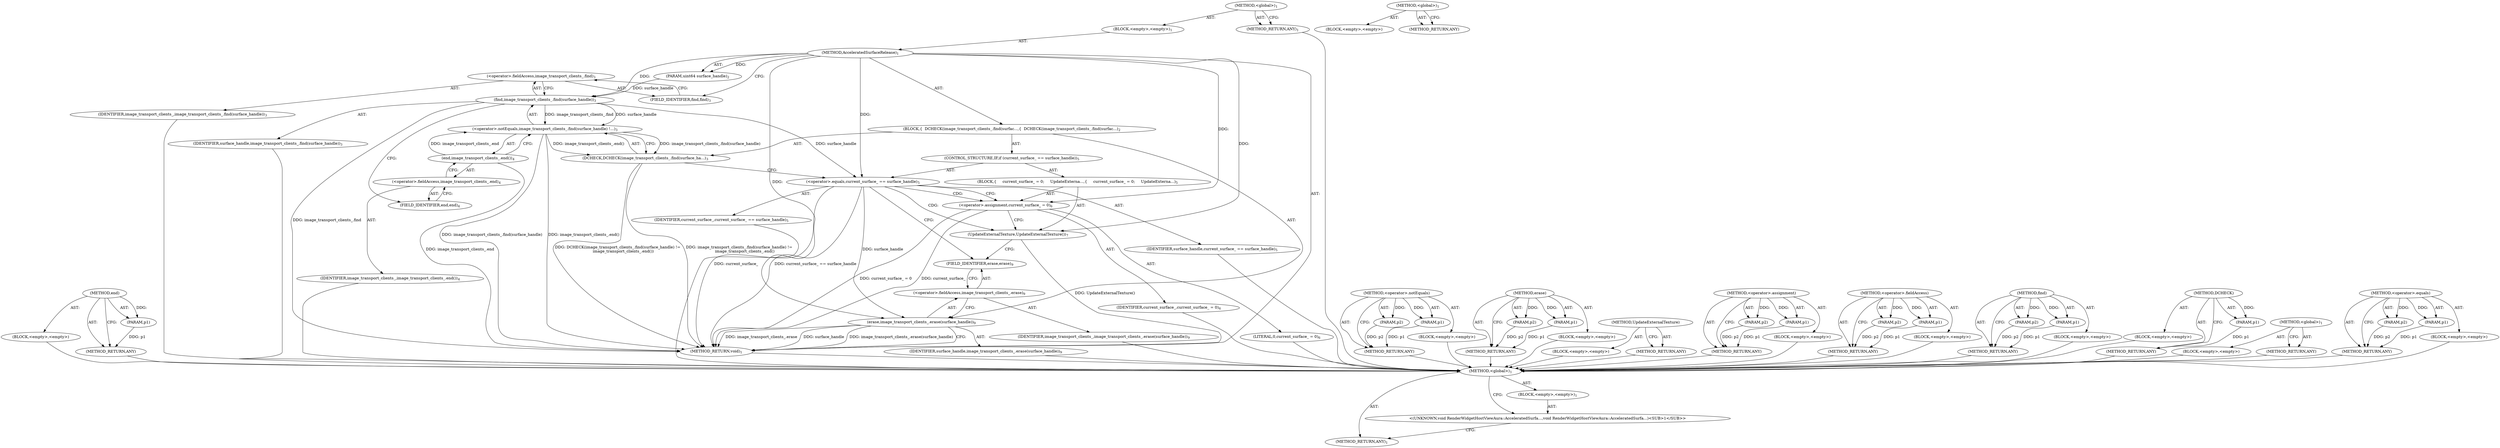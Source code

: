 digraph "&lt;global&gt;" {
vulnerable_74 [label=<(METHOD,end)>];
vulnerable_75 [label=<(PARAM,p1)>];
vulnerable_76 [label=<(BLOCK,&lt;empty&gt;,&lt;empty&gt;)>];
vulnerable_77 [label=<(METHOD_RETURN,ANY)>];
vulnerable_6 [label=<(METHOD,&lt;global&gt;)<SUB>1</SUB>>];
vulnerable_7 [label=<(BLOCK,&lt;empty&gt;,&lt;empty&gt;)<SUB>1</SUB>>];
vulnerable_8 [label=<(METHOD,AcceleratedSurfaceRelease)<SUB>1</SUB>>];
vulnerable_9 [label=<(PARAM,uint64 surface_handle)<SUB>2</SUB>>];
vulnerable_10 [label=<(BLOCK,{
  DCHECK(image_transport_clients_.find(surfac...,{
  DCHECK(image_transport_clients_.find(surfac...)<SUB>2</SUB>>];
vulnerable_11 [label=<(DCHECK,DCHECK(image_transport_clients_.find(surface_ha...)<SUB>3</SUB>>];
vulnerable_12 [label=<(&lt;operator&gt;.notEquals,image_transport_clients_.find(surface_handle) !...)<SUB>3</SUB>>];
vulnerable_13 [label=<(find,image_transport_clients_.find(surface_handle))<SUB>3</SUB>>];
vulnerable_14 [label=<(&lt;operator&gt;.fieldAccess,image_transport_clients_.find)<SUB>3</SUB>>];
vulnerable_15 [label=<(IDENTIFIER,image_transport_clients_,image_transport_clients_.find(surface_handle))<SUB>3</SUB>>];
vulnerable_16 [label=<(FIELD_IDENTIFIER,find,find)<SUB>3</SUB>>];
vulnerable_17 [label=<(IDENTIFIER,surface_handle,image_transport_clients_.find(surface_handle))<SUB>3</SUB>>];
vulnerable_18 [label=<(end,image_transport_clients_.end())<SUB>4</SUB>>];
vulnerable_19 [label=<(&lt;operator&gt;.fieldAccess,image_transport_clients_.end)<SUB>4</SUB>>];
vulnerable_20 [label=<(IDENTIFIER,image_transport_clients_,image_transport_clients_.end())<SUB>4</SUB>>];
vulnerable_21 [label=<(FIELD_IDENTIFIER,end,end)<SUB>4</SUB>>];
vulnerable_22 [label=<(CONTROL_STRUCTURE,IF,if (current_surface_ == surface_handle))<SUB>5</SUB>>];
vulnerable_23 [label=<(&lt;operator&gt;.equals,current_surface_ == surface_handle)<SUB>5</SUB>>];
vulnerable_24 [label=<(IDENTIFIER,current_surface_,current_surface_ == surface_handle)<SUB>5</SUB>>];
vulnerable_25 [label=<(IDENTIFIER,surface_handle,current_surface_ == surface_handle)<SUB>5</SUB>>];
vulnerable_26 [label=<(BLOCK,{
     current_surface_ = 0;
     UpdateExterna...,{
     current_surface_ = 0;
     UpdateExterna...)<SUB>5</SUB>>];
vulnerable_27 [label=<(&lt;operator&gt;.assignment,current_surface_ = 0)<SUB>6</SUB>>];
vulnerable_28 [label=<(IDENTIFIER,current_surface_,current_surface_ = 0)<SUB>6</SUB>>];
vulnerable_29 [label=<(LITERAL,0,current_surface_ = 0)<SUB>6</SUB>>];
vulnerable_30 [label=<(UpdateExternalTexture,UpdateExternalTexture())<SUB>7</SUB>>];
vulnerable_31 [label=<(erase,image_transport_clients_.erase(surface_handle))<SUB>9</SUB>>];
vulnerable_32 [label=<(&lt;operator&gt;.fieldAccess,image_transport_clients_.erase)<SUB>9</SUB>>];
vulnerable_33 [label=<(IDENTIFIER,image_transport_clients_,image_transport_clients_.erase(surface_handle))<SUB>9</SUB>>];
vulnerable_34 [label=<(FIELD_IDENTIFIER,erase,erase)<SUB>9</SUB>>];
vulnerable_35 [label=<(IDENTIFIER,surface_handle,image_transport_clients_.erase(surface_handle))<SUB>9</SUB>>];
vulnerable_36 [label=<(METHOD_RETURN,void)<SUB>1</SUB>>];
vulnerable_38 [label=<(METHOD_RETURN,ANY)<SUB>1</SUB>>];
vulnerable_59 [label=<(METHOD,&lt;operator&gt;.notEquals)>];
vulnerable_60 [label=<(PARAM,p1)>];
vulnerable_61 [label=<(PARAM,p2)>];
vulnerable_62 [label=<(BLOCK,&lt;empty&gt;,&lt;empty&gt;)>];
vulnerable_63 [label=<(METHOD_RETURN,ANY)>];
vulnerable_91 [label=<(METHOD,erase)>];
vulnerable_92 [label=<(PARAM,p1)>];
vulnerable_93 [label=<(PARAM,p2)>];
vulnerable_94 [label=<(BLOCK,&lt;empty&gt;,&lt;empty&gt;)>];
vulnerable_95 [label=<(METHOD_RETURN,ANY)>];
vulnerable_88 [label=<(METHOD,UpdateExternalTexture)>];
vulnerable_89 [label=<(BLOCK,&lt;empty&gt;,&lt;empty&gt;)>];
vulnerable_90 [label=<(METHOD_RETURN,ANY)>];
vulnerable_83 [label=<(METHOD,&lt;operator&gt;.assignment)>];
vulnerable_84 [label=<(PARAM,p1)>];
vulnerable_85 [label=<(PARAM,p2)>];
vulnerable_86 [label=<(BLOCK,&lt;empty&gt;,&lt;empty&gt;)>];
vulnerable_87 [label=<(METHOD_RETURN,ANY)>];
vulnerable_69 [label=<(METHOD,&lt;operator&gt;.fieldAccess)>];
vulnerable_70 [label=<(PARAM,p1)>];
vulnerable_71 [label=<(PARAM,p2)>];
vulnerable_72 [label=<(BLOCK,&lt;empty&gt;,&lt;empty&gt;)>];
vulnerable_73 [label=<(METHOD_RETURN,ANY)>];
vulnerable_64 [label=<(METHOD,find)>];
vulnerable_65 [label=<(PARAM,p1)>];
vulnerable_66 [label=<(PARAM,p2)>];
vulnerable_67 [label=<(BLOCK,&lt;empty&gt;,&lt;empty&gt;)>];
vulnerable_68 [label=<(METHOD_RETURN,ANY)>];
vulnerable_55 [label=<(METHOD,DCHECK)>];
vulnerable_56 [label=<(PARAM,p1)>];
vulnerable_57 [label=<(BLOCK,&lt;empty&gt;,&lt;empty&gt;)>];
vulnerable_58 [label=<(METHOD_RETURN,ANY)>];
vulnerable_49 [label=<(METHOD,&lt;global&gt;)<SUB>1</SUB>>];
vulnerable_50 [label=<(BLOCK,&lt;empty&gt;,&lt;empty&gt;)>];
vulnerable_51 [label=<(METHOD_RETURN,ANY)>];
vulnerable_78 [label=<(METHOD,&lt;operator&gt;.equals)>];
vulnerable_79 [label=<(PARAM,p1)>];
vulnerable_80 [label=<(PARAM,p2)>];
vulnerable_81 [label=<(BLOCK,&lt;empty&gt;,&lt;empty&gt;)>];
vulnerable_82 [label=<(METHOD_RETURN,ANY)>];
fixed_6 [label=<(METHOD,&lt;global&gt;)<SUB>1</SUB>>];
fixed_7 [label=<(BLOCK,&lt;empty&gt;,&lt;empty&gt;)<SUB>1</SUB>>];
fixed_8 [label="<(UNKNOWN,void RenderWidgetHostViewAura::AcceleratedSurfa...,void RenderWidgetHostViewAura::AcceleratedSurfa...)<SUB>1</SUB>>"];
fixed_9 [label=<(METHOD_RETURN,ANY)<SUB>1</SUB>>];
fixed_14 [label=<(METHOD,&lt;global&gt;)<SUB>1</SUB>>];
fixed_15 [label=<(BLOCK,&lt;empty&gt;,&lt;empty&gt;)>];
fixed_16 [label=<(METHOD_RETURN,ANY)>];
vulnerable_74 -> vulnerable_75  [key=0, label="AST: "];
vulnerable_74 -> vulnerable_75  [key=1, label="DDG: "];
vulnerable_74 -> vulnerable_76  [key=0, label="AST: "];
vulnerable_74 -> vulnerable_77  [key=0, label="AST: "];
vulnerable_74 -> vulnerable_77  [key=1, label="CFG: "];
vulnerable_75 -> vulnerable_77  [key=0, label="DDG: p1"];
vulnerable_76 -> fixed_6  [key=0];
vulnerable_77 -> fixed_6  [key=0];
vulnerable_6 -> vulnerable_7  [key=0, label="AST: "];
vulnerable_6 -> vulnerable_38  [key=0, label="AST: "];
vulnerable_6 -> vulnerable_38  [key=1, label="CFG: "];
vulnerable_7 -> vulnerable_8  [key=0, label="AST: "];
vulnerable_8 -> vulnerable_9  [key=0, label="AST: "];
vulnerable_8 -> vulnerable_9  [key=1, label="DDG: "];
vulnerable_8 -> vulnerable_10  [key=0, label="AST: "];
vulnerable_8 -> vulnerable_36  [key=0, label="AST: "];
vulnerable_8 -> vulnerable_16  [key=0, label="CFG: "];
vulnerable_8 -> vulnerable_31  [key=0, label="DDG: "];
vulnerable_8 -> vulnerable_23  [key=0, label="DDG: "];
vulnerable_8 -> vulnerable_27  [key=0, label="DDG: "];
vulnerable_8 -> vulnerable_30  [key=0, label="DDG: "];
vulnerable_8 -> vulnerable_13  [key=0, label="DDG: "];
vulnerable_9 -> vulnerable_13  [key=0, label="DDG: surface_handle"];
vulnerable_10 -> vulnerable_11  [key=0, label="AST: "];
vulnerable_10 -> vulnerable_22  [key=0, label="AST: "];
vulnerable_10 -> vulnerable_31  [key=0, label="AST: "];
vulnerable_11 -> vulnerable_12  [key=0, label="AST: "];
vulnerable_11 -> vulnerable_23  [key=0, label="CFG: "];
vulnerable_11 -> vulnerable_36  [key=0, label="DDG: image_transport_clients_.find(surface_handle) !=
         image_transport_clients_.end()"];
vulnerable_11 -> vulnerable_36  [key=1, label="DDG: DCHECK(image_transport_clients_.find(surface_handle) !=
         image_transport_clients_.end())"];
vulnerable_12 -> vulnerable_13  [key=0, label="AST: "];
vulnerable_12 -> vulnerable_18  [key=0, label="AST: "];
vulnerable_12 -> vulnerable_11  [key=0, label="CFG: "];
vulnerable_12 -> vulnerable_11  [key=1, label="DDG: image_transport_clients_.find(surface_handle)"];
vulnerable_12 -> vulnerable_11  [key=2, label="DDG: image_transport_clients_.end()"];
vulnerable_12 -> vulnerable_36  [key=0, label="DDG: image_transport_clients_.find(surface_handle)"];
vulnerable_12 -> vulnerable_36  [key=1, label="DDG: image_transport_clients_.end()"];
vulnerable_13 -> vulnerable_14  [key=0, label="AST: "];
vulnerable_13 -> vulnerable_17  [key=0, label="AST: "];
vulnerable_13 -> vulnerable_21  [key=0, label="CFG: "];
vulnerable_13 -> vulnerable_36  [key=0, label="DDG: image_transport_clients_.find"];
vulnerable_13 -> vulnerable_12  [key=0, label="DDG: image_transport_clients_.find"];
vulnerable_13 -> vulnerable_12  [key=1, label="DDG: surface_handle"];
vulnerable_13 -> vulnerable_23  [key=0, label="DDG: surface_handle"];
vulnerable_14 -> vulnerable_15  [key=0, label="AST: "];
vulnerable_14 -> vulnerable_16  [key=0, label="AST: "];
vulnerable_14 -> vulnerable_13  [key=0, label="CFG: "];
vulnerable_15 -> fixed_6  [key=0];
vulnerable_16 -> vulnerable_14  [key=0, label="CFG: "];
vulnerable_17 -> fixed_6  [key=0];
vulnerable_18 -> vulnerable_19  [key=0, label="AST: "];
vulnerable_18 -> vulnerable_12  [key=0, label="CFG: "];
vulnerable_18 -> vulnerable_12  [key=1, label="DDG: image_transport_clients_.end"];
vulnerable_18 -> vulnerable_36  [key=0, label="DDG: image_transport_clients_.end"];
vulnerable_19 -> vulnerable_20  [key=0, label="AST: "];
vulnerable_19 -> vulnerable_21  [key=0, label="AST: "];
vulnerable_19 -> vulnerable_18  [key=0, label="CFG: "];
vulnerable_20 -> fixed_6  [key=0];
vulnerable_21 -> vulnerable_19  [key=0, label="CFG: "];
vulnerable_22 -> vulnerable_23  [key=0, label="AST: "];
vulnerable_22 -> vulnerable_26  [key=0, label="AST: "];
vulnerable_23 -> vulnerable_24  [key=0, label="AST: "];
vulnerable_23 -> vulnerable_25  [key=0, label="AST: "];
vulnerable_23 -> vulnerable_27  [key=0, label="CFG: "];
vulnerable_23 -> vulnerable_27  [key=1, label="CDG: "];
vulnerable_23 -> vulnerable_34  [key=0, label="CFG: "];
vulnerable_23 -> vulnerable_36  [key=0, label="DDG: current_surface_"];
vulnerable_23 -> vulnerable_36  [key=1, label="DDG: current_surface_ == surface_handle"];
vulnerable_23 -> vulnerable_31  [key=0, label="DDG: surface_handle"];
vulnerable_23 -> vulnerable_30  [key=0, label="CDG: "];
vulnerable_24 -> fixed_6  [key=0];
vulnerable_25 -> fixed_6  [key=0];
vulnerable_26 -> vulnerable_27  [key=0, label="AST: "];
vulnerable_26 -> vulnerable_30  [key=0, label="AST: "];
vulnerable_27 -> vulnerable_28  [key=0, label="AST: "];
vulnerable_27 -> vulnerable_29  [key=0, label="AST: "];
vulnerable_27 -> vulnerable_30  [key=0, label="CFG: "];
vulnerable_27 -> vulnerable_36  [key=0, label="DDG: current_surface_"];
vulnerable_27 -> vulnerable_36  [key=1, label="DDG: current_surface_ = 0"];
vulnerable_28 -> fixed_6  [key=0];
vulnerable_29 -> fixed_6  [key=0];
vulnerable_30 -> vulnerable_34  [key=0, label="CFG: "];
vulnerable_30 -> vulnerable_36  [key=0, label="DDG: UpdateExternalTexture()"];
vulnerable_31 -> vulnerable_32  [key=0, label="AST: "];
vulnerable_31 -> vulnerable_35  [key=0, label="AST: "];
vulnerable_31 -> vulnerable_36  [key=0, label="CFG: "];
vulnerable_31 -> vulnerable_36  [key=1, label="DDG: image_transport_clients_.erase"];
vulnerable_31 -> vulnerable_36  [key=2, label="DDG: surface_handle"];
vulnerable_31 -> vulnerable_36  [key=3, label="DDG: image_transport_clients_.erase(surface_handle)"];
vulnerable_32 -> vulnerable_33  [key=0, label="AST: "];
vulnerable_32 -> vulnerable_34  [key=0, label="AST: "];
vulnerable_32 -> vulnerable_31  [key=0, label="CFG: "];
vulnerable_33 -> fixed_6  [key=0];
vulnerable_34 -> vulnerable_32  [key=0, label="CFG: "];
vulnerable_35 -> fixed_6  [key=0];
vulnerable_36 -> fixed_6  [key=0];
vulnerable_38 -> fixed_6  [key=0];
vulnerable_59 -> vulnerable_60  [key=0, label="AST: "];
vulnerable_59 -> vulnerable_60  [key=1, label="DDG: "];
vulnerable_59 -> vulnerable_62  [key=0, label="AST: "];
vulnerable_59 -> vulnerable_61  [key=0, label="AST: "];
vulnerable_59 -> vulnerable_61  [key=1, label="DDG: "];
vulnerable_59 -> vulnerable_63  [key=0, label="AST: "];
vulnerable_59 -> vulnerable_63  [key=1, label="CFG: "];
vulnerable_60 -> vulnerable_63  [key=0, label="DDG: p1"];
vulnerable_61 -> vulnerable_63  [key=0, label="DDG: p2"];
vulnerable_62 -> fixed_6  [key=0];
vulnerable_63 -> fixed_6  [key=0];
vulnerable_91 -> vulnerable_92  [key=0, label="AST: "];
vulnerable_91 -> vulnerable_92  [key=1, label="DDG: "];
vulnerable_91 -> vulnerable_94  [key=0, label="AST: "];
vulnerable_91 -> vulnerable_93  [key=0, label="AST: "];
vulnerable_91 -> vulnerable_93  [key=1, label="DDG: "];
vulnerable_91 -> vulnerable_95  [key=0, label="AST: "];
vulnerable_91 -> vulnerable_95  [key=1, label="CFG: "];
vulnerable_92 -> vulnerable_95  [key=0, label="DDG: p1"];
vulnerable_93 -> vulnerable_95  [key=0, label="DDG: p2"];
vulnerable_94 -> fixed_6  [key=0];
vulnerable_95 -> fixed_6  [key=0];
vulnerable_88 -> vulnerable_89  [key=0, label="AST: "];
vulnerable_88 -> vulnerable_90  [key=0, label="AST: "];
vulnerable_88 -> vulnerable_90  [key=1, label="CFG: "];
vulnerable_89 -> fixed_6  [key=0];
vulnerable_90 -> fixed_6  [key=0];
vulnerable_83 -> vulnerable_84  [key=0, label="AST: "];
vulnerable_83 -> vulnerable_84  [key=1, label="DDG: "];
vulnerable_83 -> vulnerable_86  [key=0, label="AST: "];
vulnerable_83 -> vulnerable_85  [key=0, label="AST: "];
vulnerable_83 -> vulnerable_85  [key=1, label="DDG: "];
vulnerable_83 -> vulnerable_87  [key=0, label="AST: "];
vulnerable_83 -> vulnerable_87  [key=1, label="CFG: "];
vulnerable_84 -> vulnerable_87  [key=0, label="DDG: p1"];
vulnerable_85 -> vulnerable_87  [key=0, label="DDG: p2"];
vulnerable_86 -> fixed_6  [key=0];
vulnerable_87 -> fixed_6  [key=0];
vulnerable_69 -> vulnerable_70  [key=0, label="AST: "];
vulnerable_69 -> vulnerable_70  [key=1, label="DDG: "];
vulnerable_69 -> vulnerable_72  [key=0, label="AST: "];
vulnerable_69 -> vulnerable_71  [key=0, label="AST: "];
vulnerable_69 -> vulnerable_71  [key=1, label="DDG: "];
vulnerable_69 -> vulnerable_73  [key=0, label="AST: "];
vulnerable_69 -> vulnerable_73  [key=1, label="CFG: "];
vulnerable_70 -> vulnerable_73  [key=0, label="DDG: p1"];
vulnerable_71 -> vulnerable_73  [key=0, label="DDG: p2"];
vulnerable_72 -> fixed_6  [key=0];
vulnerable_73 -> fixed_6  [key=0];
vulnerable_64 -> vulnerable_65  [key=0, label="AST: "];
vulnerable_64 -> vulnerable_65  [key=1, label="DDG: "];
vulnerable_64 -> vulnerable_67  [key=0, label="AST: "];
vulnerable_64 -> vulnerable_66  [key=0, label="AST: "];
vulnerable_64 -> vulnerable_66  [key=1, label="DDG: "];
vulnerable_64 -> vulnerable_68  [key=0, label="AST: "];
vulnerable_64 -> vulnerable_68  [key=1, label="CFG: "];
vulnerable_65 -> vulnerable_68  [key=0, label="DDG: p1"];
vulnerable_66 -> vulnerable_68  [key=0, label="DDG: p2"];
vulnerable_67 -> fixed_6  [key=0];
vulnerable_68 -> fixed_6  [key=0];
vulnerable_55 -> vulnerable_56  [key=0, label="AST: "];
vulnerable_55 -> vulnerable_56  [key=1, label="DDG: "];
vulnerable_55 -> vulnerable_57  [key=0, label="AST: "];
vulnerable_55 -> vulnerable_58  [key=0, label="AST: "];
vulnerable_55 -> vulnerable_58  [key=1, label="CFG: "];
vulnerable_56 -> vulnerable_58  [key=0, label="DDG: p1"];
vulnerable_57 -> fixed_6  [key=0];
vulnerable_58 -> fixed_6  [key=0];
vulnerable_49 -> vulnerable_50  [key=0, label="AST: "];
vulnerable_49 -> vulnerable_51  [key=0, label="AST: "];
vulnerable_49 -> vulnerable_51  [key=1, label="CFG: "];
vulnerable_50 -> fixed_6  [key=0];
vulnerable_51 -> fixed_6  [key=0];
vulnerable_78 -> vulnerable_79  [key=0, label="AST: "];
vulnerable_78 -> vulnerable_79  [key=1, label="DDG: "];
vulnerable_78 -> vulnerable_81  [key=0, label="AST: "];
vulnerable_78 -> vulnerable_80  [key=0, label="AST: "];
vulnerable_78 -> vulnerable_80  [key=1, label="DDG: "];
vulnerable_78 -> vulnerable_82  [key=0, label="AST: "];
vulnerable_78 -> vulnerable_82  [key=1, label="CFG: "];
vulnerable_79 -> vulnerable_82  [key=0, label="DDG: p1"];
vulnerable_80 -> vulnerable_82  [key=0, label="DDG: p2"];
vulnerable_81 -> fixed_6  [key=0];
vulnerable_82 -> fixed_6  [key=0];
fixed_6 -> fixed_7  [key=0, label="AST: "];
fixed_6 -> fixed_9  [key=0, label="AST: "];
fixed_6 -> fixed_8  [key=0, label="CFG: "];
fixed_7 -> fixed_8  [key=0, label="AST: "];
fixed_8 -> fixed_9  [key=0, label="CFG: "];
fixed_14 -> fixed_15  [key=0, label="AST: "];
fixed_14 -> fixed_16  [key=0, label="AST: "];
fixed_14 -> fixed_16  [key=1, label="CFG: "];
}
